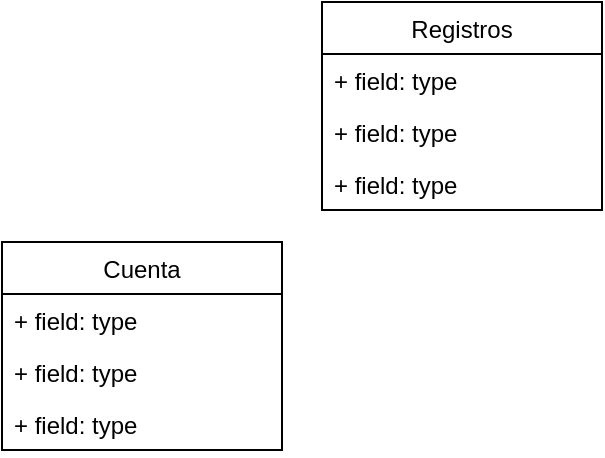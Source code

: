 <mxfile version="20.2.8" type="device"><diagram id="mt03CF_1gzM4_L_8ASje" name="Página-1"><mxGraphModel dx="1065" dy="490" grid="1" gridSize="10" guides="1" tooltips="1" connect="1" arrows="1" fold="1" page="1" pageScale="1" pageWidth="827" pageHeight="1169" math="0" shadow="0"><root><mxCell id="0"/><mxCell id="1" parent="0"/><mxCell id="bhPihNmlHb9rJES2DOn5-1" value="Cuenta" style="swimlane;fontStyle=0;childLayout=stackLayout;horizontal=1;startSize=26;fillColor=none;horizontalStack=0;resizeParent=1;resizeParentMax=0;resizeLast=0;collapsible=1;marginBottom=0;" vertex="1" parent="1"><mxGeometry y="160" width="140" height="104" as="geometry"/></mxCell><mxCell id="bhPihNmlHb9rJES2DOn5-2" value="+ field: type" style="text;strokeColor=none;fillColor=none;align=left;verticalAlign=top;spacingLeft=4;spacingRight=4;overflow=hidden;rotatable=0;points=[[0,0.5],[1,0.5]];portConstraint=eastwest;" vertex="1" parent="bhPihNmlHb9rJES2DOn5-1"><mxGeometry y="26" width="140" height="26" as="geometry"/></mxCell><mxCell id="bhPihNmlHb9rJES2DOn5-3" value="+ field: type" style="text;strokeColor=none;fillColor=none;align=left;verticalAlign=top;spacingLeft=4;spacingRight=4;overflow=hidden;rotatable=0;points=[[0,0.5],[1,0.5]];portConstraint=eastwest;" vertex="1" parent="bhPihNmlHb9rJES2DOn5-1"><mxGeometry y="52" width="140" height="26" as="geometry"/></mxCell><mxCell id="bhPihNmlHb9rJES2DOn5-4" value="+ field: type" style="text;strokeColor=none;fillColor=none;align=left;verticalAlign=top;spacingLeft=4;spacingRight=4;overflow=hidden;rotatable=0;points=[[0,0.5],[1,0.5]];portConstraint=eastwest;" vertex="1" parent="bhPihNmlHb9rJES2DOn5-1"><mxGeometry y="78" width="140" height="26" as="geometry"/></mxCell><mxCell id="bhPihNmlHb9rJES2DOn5-5" value="Registros" style="swimlane;fontStyle=0;childLayout=stackLayout;horizontal=1;startSize=26;fillColor=none;horizontalStack=0;resizeParent=1;resizeParentMax=0;resizeLast=0;collapsible=1;marginBottom=0;" vertex="1" parent="1"><mxGeometry x="160" y="40" width="140" height="104" as="geometry"/></mxCell><mxCell id="bhPihNmlHb9rJES2DOn5-6" value="+ field: type" style="text;strokeColor=none;fillColor=none;align=left;verticalAlign=top;spacingLeft=4;spacingRight=4;overflow=hidden;rotatable=0;points=[[0,0.5],[1,0.5]];portConstraint=eastwest;" vertex="1" parent="bhPihNmlHb9rJES2DOn5-5"><mxGeometry y="26" width="140" height="26" as="geometry"/></mxCell><mxCell id="bhPihNmlHb9rJES2DOn5-7" value="+ field: type" style="text;strokeColor=none;fillColor=none;align=left;verticalAlign=top;spacingLeft=4;spacingRight=4;overflow=hidden;rotatable=0;points=[[0,0.5],[1,0.5]];portConstraint=eastwest;" vertex="1" parent="bhPihNmlHb9rJES2DOn5-5"><mxGeometry y="52" width="140" height="26" as="geometry"/></mxCell><mxCell id="bhPihNmlHb9rJES2DOn5-8" value="+ field: type" style="text;strokeColor=none;fillColor=none;align=left;verticalAlign=top;spacingLeft=4;spacingRight=4;overflow=hidden;rotatable=0;points=[[0,0.5],[1,0.5]];portConstraint=eastwest;" vertex="1" parent="bhPihNmlHb9rJES2DOn5-5"><mxGeometry y="78" width="140" height="26" as="geometry"/></mxCell></root></mxGraphModel></diagram></mxfile>